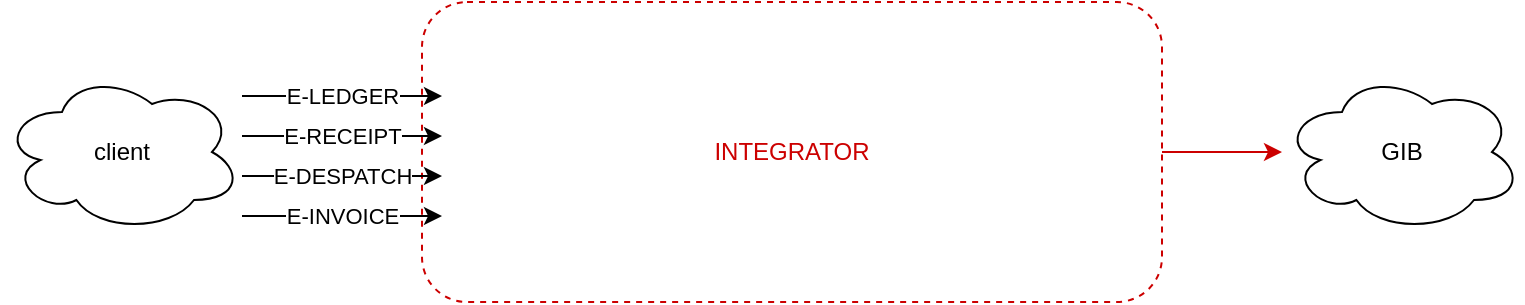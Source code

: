 <mxfile version="14.8.1" type="device"><diagram id="ovQWQ_R6SvOqczIPBeNC" name="Page-1"><mxGraphModel dx="1209" dy="632" grid="1" gridSize="10" guides="1" tooltips="1" connect="1" arrows="1" fold="1" page="1" pageScale="1" pageWidth="850" pageHeight="1100" math="0" shadow="0"><root><mxCell id="0"/><mxCell id="1" parent="0"/><mxCell id="1x0EWZc2kMVjrc5dTCrJ-1" value="client" style="ellipse;shape=cloud;whiteSpace=wrap;html=1;" vertex="1" parent="1"><mxGeometry x="70" y="190" width="120" height="80" as="geometry"/></mxCell><mxCell id="1x0EWZc2kMVjrc5dTCrJ-2" value="GIB" style="ellipse;shape=cloud;whiteSpace=wrap;html=1;" vertex="1" parent="1"><mxGeometry x="710" y="190" width="120" height="80" as="geometry"/></mxCell><mxCell id="1x0EWZc2kMVjrc5dTCrJ-13" value="" style="edgeStyle=orthogonalEdgeStyle;rounded=0;orthogonalLoop=1;jettySize=auto;html=1;fontColor=#CC0000;strokeColor=#CC0000;" edge="1" parent="1" source="1x0EWZc2kMVjrc5dTCrJ-12" target="1x0EWZc2kMVjrc5dTCrJ-2"><mxGeometry relative="1" as="geometry"/></mxCell><mxCell id="1x0EWZc2kMVjrc5dTCrJ-12" value="INTEGRATOR" style="rounded=1;whiteSpace=wrap;html=1;dashed=1;strokeColor=#CC0000;fontColor=#CC0000;" vertex="1" parent="1"><mxGeometry x="280" y="155" width="370" height="150" as="geometry"/></mxCell><mxCell id="1x0EWZc2kMVjrc5dTCrJ-3" value="" style="endArrow=classic;html=1;" edge="1" parent="1"><mxGeometry relative="1" as="geometry"><mxPoint x="190" y="222" as="sourcePoint"/><mxPoint x="290" y="222" as="targetPoint"/></mxGeometry></mxCell><mxCell id="1x0EWZc2kMVjrc5dTCrJ-4" value="E-RECEIPT" style="edgeLabel;resizable=0;html=1;align=center;verticalAlign=middle;" connectable="0" vertex="1" parent="1x0EWZc2kMVjrc5dTCrJ-3"><mxGeometry relative="1" as="geometry"/></mxCell><mxCell id="1x0EWZc2kMVjrc5dTCrJ-5" value="" style="endArrow=classic;html=1;" edge="1" parent="1"><mxGeometry relative="1" as="geometry"><mxPoint x="190" y="242" as="sourcePoint"/><mxPoint x="290" y="242" as="targetPoint"/></mxGeometry></mxCell><mxCell id="1x0EWZc2kMVjrc5dTCrJ-6" value="E-DESPATCH" style="edgeLabel;resizable=0;html=1;align=center;verticalAlign=middle;" connectable="0" vertex="1" parent="1x0EWZc2kMVjrc5dTCrJ-5"><mxGeometry relative="1" as="geometry"/></mxCell><mxCell id="1x0EWZc2kMVjrc5dTCrJ-7" value="" style="endArrow=classic;html=1;" edge="1" parent="1"><mxGeometry relative="1" as="geometry"><mxPoint x="190" y="262" as="sourcePoint"/><mxPoint x="290" y="262" as="targetPoint"/></mxGeometry></mxCell><mxCell id="1x0EWZc2kMVjrc5dTCrJ-8" value="&lt;div&gt;E-INVOICE&lt;/div&gt;" style="edgeLabel;resizable=0;html=1;align=center;verticalAlign=middle;" connectable="0" vertex="1" parent="1x0EWZc2kMVjrc5dTCrJ-7"><mxGeometry relative="1" as="geometry"/></mxCell><mxCell id="1x0EWZc2kMVjrc5dTCrJ-9" value="E" style="endArrow=classic;html=1;" edge="1" parent="1"><mxGeometry relative="1" as="geometry"><mxPoint x="190" y="202" as="sourcePoint"/><mxPoint x="290" y="202" as="targetPoint"/></mxGeometry></mxCell><mxCell id="1x0EWZc2kMVjrc5dTCrJ-10" value="E-LEDGER" style="edgeLabel;resizable=0;html=1;align=center;verticalAlign=middle;" connectable="0" vertex="1" parent="1x0EWZc2kMVjrc5dTCrJ-9"><mxGeometry relative="1" as="geometry"/></mxCell></root></mxGraphModel></diagram></mxfile>